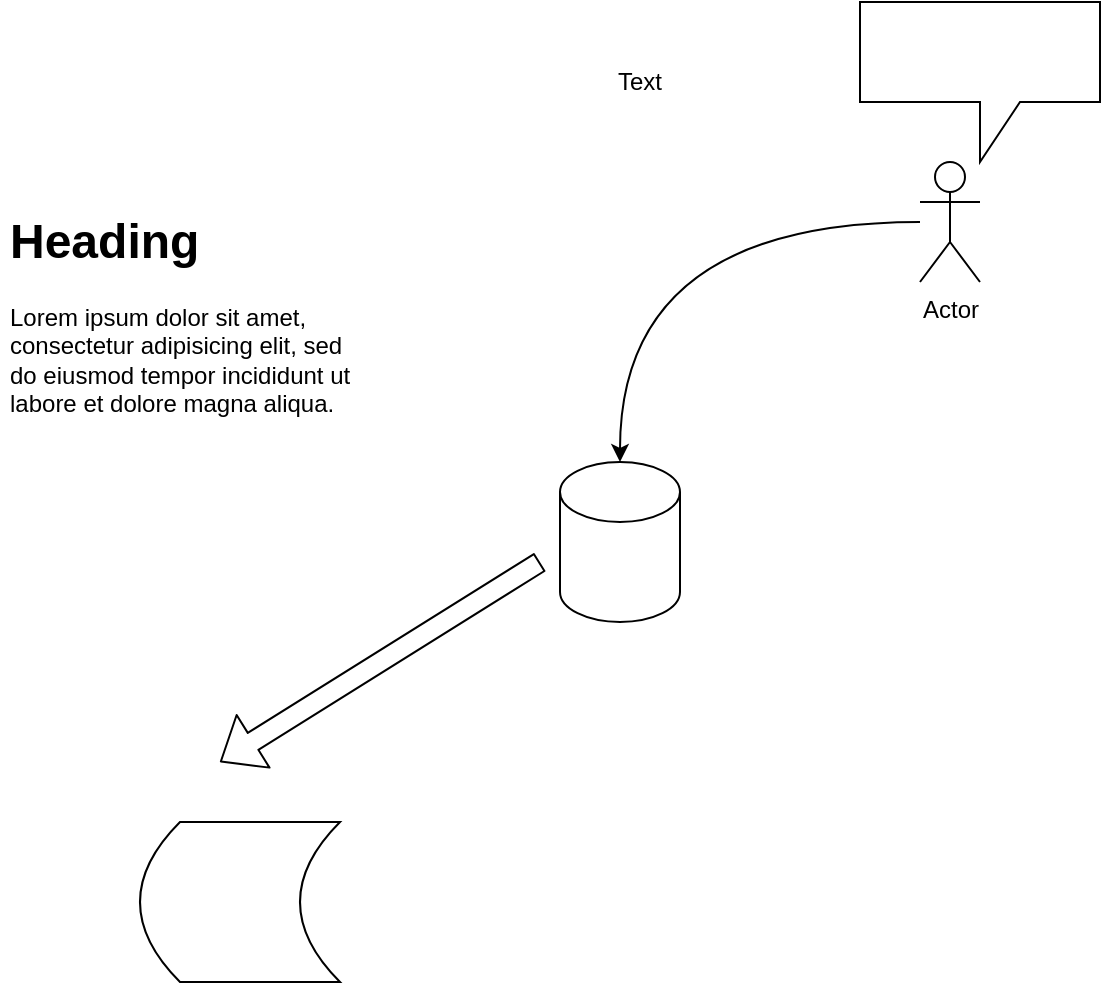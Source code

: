 <mxfile version="14.6.6" type="github">
  <diagram id="g-FbIN0hCFtG_dkO276r" name="第 1 页">
    <mxGraphModel dx="946" dy="590" grid="1" gridSize="10" guides="1" tooltips="1" connect="1" arrows="1" fold="1" page="1" pageScale="1" pageWidth="827" pageHeight="1169" math="0" shadow="0">
      <root>
        <mxCell id="0" />
        <mxCell id="1" parent="0" />
        <mxCell id="RBUWcAPU__SZtpADD0vd-1" value="Text" style="text;html=1;strokeColor=none;fillColor=none;align=center;verticalAlign=middle;whiteSpace=wrap;rounded=0;" vertex="1" parent="1">
          <mxGeometry x="360" y="50" width="40" height="20" as="geometry" />
        </mxCell>
        <mxCell id="RBUWcAPU__SZtpADD0vd-2" value="&lt;h1&gt;Heading&lt;/h1&gt;&lt;p&gt;Lorem ipsum dolor sit amet, consectetur adipisicing elit, sed do eiusmod tempor incididunt ut labore et dolore magna aliqua.&lt;/p&gt;" style="text;html=1;strokeColor=none;fillColor=none;spacing=5;spacingTop=-20;whiteSpace=wrap;overflow=hidden;rounded=0;" vertex="1" parent="1">
          <mxGeometry x="60" y="120" width="190" height="120" as="geometry" />
        </mxCell>
        <mxCell id="RBUWcAPU__SZtpADD0vd-3" value="" style="shape=cylinder3;whiteSpace=wrap;html=1;boundedLbl=1;backgroundOutline=1;size=15;" vertex="1" parent="1">
          <mxGeometry x="340" y="250" width="60" height="80" as="geometry" />
        </mxCell>
        <mxCell id="RBUWcAPU__SZtpADD0vd-6" style="rounded=0;orthogonalLoop=1;jettySize=auto;html=1;edgeStyle=orthogonalEdgeStyle;curved=1;" edge="1" parent="1" source="RBUWcAPU__SZtpADD0vd-5" target="RBUWcAPU__SZtpADD0vd-3">
          <mxGeometry relative="1" as="geometry" />
        </mxCell>
        <mxCell id="RBUWcAPU__SZtpADD0vd-5" value="Actor" style="shape=umlActor;verticalLabelPosition=bottom;verticalAlign=top;html=1;outlineConnect=0;" vertex="1" parent="1">
          <mxGeometry x="520" y="100" width="30" height="60" as="geometry" />
        </mxCell>
        <mxCell id="RBUWcAPU__SZtpADD0vd-7" value="" style="shape=dataStorage;whiteSpace=wrap;html=1;fixedSize=1;" vertex="1" parent="1">
          <mxGeometry x="130" y="430" width="100" height="80" as="geometry" />
        </mxCell>
        <mxCell id="RBUWcAPU__SZtpADD0vd-8" value="" style="shape=flexArrow;endArrow=classic;html=1;" edge="1" parent="1">
          <mxGeometry width="50" height="50" relative="1" as="geometry">
            <mxPoint x="330" y="300" as="sourcePoint" />
            <mxPoint x="170" y="400" as="targetPoint" />
          </mxGeometry>
        </mxCell>
        <mxCell id="RBUWcAPU__SZtpADD0vd-9" value="" style="shape=callout;whiteSpace=wrap;html=1;perimeter=calloutPerimeter;" vertex="1" parent="1">
          <mxGeometry x="490" y="20" width="120" height="80" as="geometry" />
        </mxCell>
      </root>
    </mxGraphModel>
  </diagram>
</mxfile>
